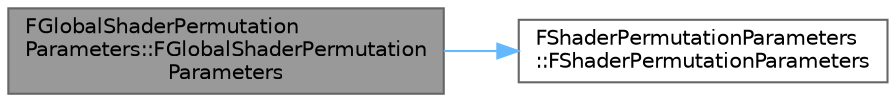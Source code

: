 digraph "FGlobalShaderPermutationParameters::FGlobalShaderPermutationParameters"
{
 // INTERACTIVE_SVG=YES
 // LATEX_PDF_SIZE
  bgcolor="transparent";
  edge [fontname=Helvetica,fontsize=10,labelfontname=Helvetica,labelfontsize=10];
  node [fontname=Helvetica,fontsize=10,shape=box,height=0.2,width=0.4];
  rankdir="LR";
  Node1 [id="Node000001",label="FGlobalShaderPermutation\lParameters::FGlobalShaderPermutation\lParameters",height=0.2,width=0.4,color="gray40", fillcolor="grey60", style="filled", fontcolor="black",tooltip=" "];
  Node1 -> Node2 [id="edge1_Node000001_Node000002",color="steelblue1",style="solid",tooltip=" "];
  Node2 [id="Node000002",label="FShaderPermutationParameters\l::FShaderPermutationParameters",height=0.2,width=0.4,color="grey40", fillcolor="white", style="filled",URL="$df/d77/structFShaderPermutationParameters.html#aabec00897050b7c9202b862819f055d1",tooltip=" "];
}
